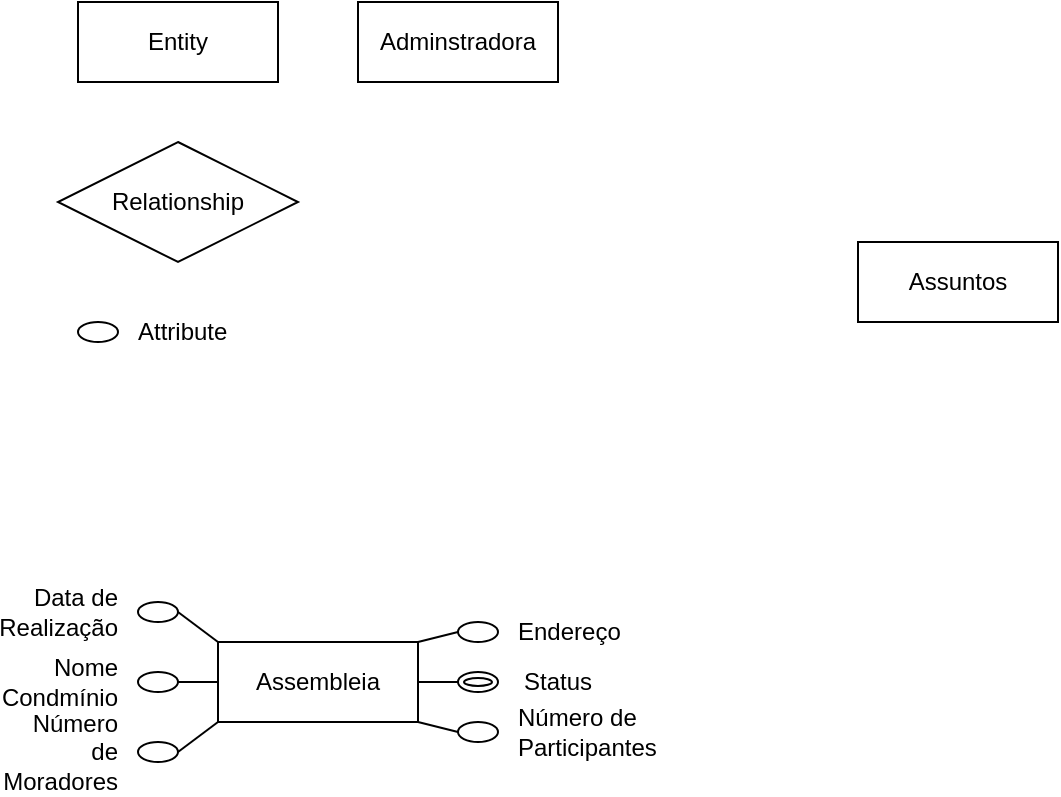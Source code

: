 <mxfile version="24.7.7">
  <diagram name="Página-1" id="jOxD8TQcgaYBTrs1uE0H">
    <mxGraphModel dx="880" dy="468" grid="1" gridSize="10" guides="1" tooltips="1" connect="1" arrows="1" fold="1" page="1" pageScale="1" pageWidth="827" pageHeight="1169" math="0" shadow="0">
      <root>
        <mxCell id="0" />
        <mxCell id="1" parent="0" />
        <mxCell id="E7kKdorlji16JlEhUqOa-1" value="Entity" style="whiteSpace=wrap;html=1;align=center;" vertex="1" parent="1">
          <mxGeometry x="50" y="40" width="100" height="40" as="geometry" />
        </mxCell>
        <mxCell id="E7kKdorlji16JlEhUqOa-2" value="Relationship" style="shape=rhombus;perimeter=rhombusPerimeter;whiteSpace=wrap;html=1;align=center;" vertex="1" parent="1">
          <mxGeometry x="40" y="110" width="120" height="60" as="geometry" />
        </mxCell>
        <mxCell id="E7kKdorlji16JlEhUqOa-4" value="Attribute" style="ellipse;whiteSpace=wrap;html=1;align=left;spacing=30;" vertex="1" parent="1">
          <mxGeometry x="50" y="200" width="20" height="10" as="geometry" />
        </mxCell>
        <mxCell id="E7kKdorlji16JlEhUqOa-5" value="Adminstradora" style="whiteSpace=wrap;html=1;align=center;" vertex="1" parent="1">
          <mxGeometry x="190" y="40" width="100" height="40" as="geometry" />
        </mxCell>
        <mxCell id="E7kKdorlji16JlEhUqOa-6" value="Assembleia" style="whiteSpace=wrap;html=1;align=center;" vertex="1" parent="1">
          <mxGeometry x="120" y="360" width="100" height="40" as="geometry" />
        </mxCell>
        <mxCell id="E7kKdorlji16JlEhUqOa-18" style="edgeStyle=none;shape=connector;rounded=0;orthogonalLoop=1;jettySize=auto;html=1;exitX=0;exitY=0.5;exitDx=0;exitDy=0;entryX=1;entryY=0.5;entryDx=0;entryDy=0;strokeColor=default;align=center;verticalAlign=middle;fontFamily=Helvetica;fontSize=11;fontColor=default;labelBackgroundColor=default;endArrow=none;endFill=0;" edge="1" parent="1" source="E7kKdorlji16JlEhUqOa-7" target="E7kKdorlji16JlEhUqOa-6">
          <mxGeometry relative="1" as="geometry" />
        </mxCell>
        <mxCell id="E7kKdorlji16JlEhUqOa-7" value="Status" style="ellipse;shape=doubleEllipse;margin=3;whiteSpace=wrap;html=1;align=left;spacing=30;" vertex="1" parent="1">
          <mxGeometry x="240" y="375" width="20" height="10" as="geometry" />
        </mxCell>
        <mxCell id="E7kKdorlji16JlEhUqOa-17" style="edgeStyle=none;shape=connector;rounded=0;orthogonalLoop=1;jettySize=auto;html=1;exitX=0;exitY=0.5;exitDx=0;exitDy=0;entryX=1;entryY=0;entryDx=0;entryDy=0;strokeColor=default;align=center;verticalAlign=middle;fontFamily=Helvetica;fontSize=11;fontColor=default;labelBackgroundColor=default;endArrow=none;endFill=0;" edge="1" parent="1" source="E7kKdorlji16JlEhUqOa-8" target="E7kKdorlji16JlEhUqOa-6">
          <mxGeometry relative="1" as="geometry" />
        </mxCell>
        <mxCell id="E7kKdorlji16JlEhUqOa-8" value="Endereço" style="ellipse;whiteSpace=wrap;html=1;align=left;spacing=30;" vertex="1" parent="1">
          <mxGeometry x="240" y="350" width="20" height="10" as="geometry" />
        </mxCell>
        <mxCell id="E7kKdorlji16JlEhUqOa-19" style="edgeStyle=none;shape=connector;rounded=0;orthogonalLoop=1;jettySize=auto;html=1;exitX=0;exitY=0.5;exitDx=0;exitDy=0;entryX=1;entryY=1;entryDx=0;entryDy=0;strokeColor=default;align=center;verticalAlign=middle;fontFamily=Helvetica;fontSize=11;fontColor=default;labelBackgroundColor=default;endArrow=none;endFill=0;" edge="1" parent="1" source="E7kKdorlji16JlEhUqOa-9" target="E7kKdorlji16JlEhUqOa-6">
          <mxGeometry relative="1" as="geometry" />
        </mxCell>
        <mxCell id="E7kKdorlji16JlEhUqOa-9" value="Número de Participantes" style="ellipse;whiteSpace=wrap;html=1;align=left;spacing=30;" vertex="1" parent="1">
          <mxGeometry x="240" y="400" width="20" height="10" as="geometry" />
        </mxCell>
        <mxCell id="E7kKdorlji16JlEhUqOa-14" style="rounded=0;orthogonalLoop=1;jettySize=auto;html=1;exitX=1;exitY=0.5;exitDx=0;exitDy=0;entryX=0;entryY=0;entryDx=0;entryDy=0;endArrow=none;endFill=0;" edge="1" parent="1" source="E7kKdorlji16JlEhUqOa-11" target="E7kKdorlji16JlEhUqOa-6">
          <mxGeometry relative="1" as="geometry" />
        </mxCell>
        <mxCell id="E7kKdorlji16JlEhUqOa-11" value="Data de Realização" style="ellipse;whiteSpace=wrap;html=1;align=right;spacing=30;" vertex="1" parent="1">
          <mxGeometry x="80" y="340" width="20" height="10" as="geometry" />
        </mxCell>
        <mxCell id="E7kKdorlji16JlEhUqOa-15" style="edgeStyle=none;shape=connector;rounded=0;orthogonalLoop=1;jettySize=auto;html=1;exitX=1;exitY=0.5;exitDx=0;exitDy=0;entryX=0;entryY=0.5;entryDx=0;entryDy=0;strokeColor=default;align=center;verticalAlign=middle;fontFamily=Helvetica;fontSize=11;fontColor=default;labelBackgroundColor=default;endArrow=none;endFill=0;" edge="1" parent="1" source="E7kKdorlji16JlEhUqOa-12" target="E7kKdorlji16JlEhUqOa-6">
          <mxGeometry relative="1" as="geometry" />
        </mxCell>
        <mxCell id="E7kKdorlji16JlEhUqOa-12" value="Nome Condmínio" style="ellipse;whiteSpace=wrap;html=1;align=right;spacing=30;" vertex="1" parent="1">
          <mxGeometry x="80" y="375" width="20" height="10" as="geometry" />
        </mxCell>
        <mxCell id="E7kKdorlji16JlEhUqOa-16" style="edgeStyle=none;shape=connector;rounded=0;orthogonalLoop=1;jettySize=auto;html=1;exitX=1;exitY=0.5;exitDx=0;exitDy=0;entryX=0;entryY=1;entryDx=0;entryDy=0;strokeColor=default;align=center;verticalAlign=middle;fontFamily=Helvetica;fontSize=11;fontColor=default;labelBackgroundColor=default;endArrow=none;endFill=0;" edge="1" parent="1" source="E7kKdorlji16JlEhUqOa-13" target="E7kKdorlji16JlEhUqOa-6">
          <mxGeometry relative="1" as="geometry" />
        </mxCell>
        <mxCell id="E7kKdorlji16JlEhUqOa-13" value="Número de Moradores" style="ellipse;whiteSpace=wrap;html=1;align=right;spacing=30;" vertex="1" parent="1">
          <mxGeometry x="80" y="410" width="20" height="10" as="geometry" />
        </mxCell>
        <mxCell id="E7kKdorlji16JlEhUqOa-21" value="Assuntos" style="whiteSpace=wrap;html=1;align=center;" vertex="1" parent="1">
          <mxGeometry x="440" y="160" width="100" height="40" as="geometry" />
        </mxCell>
      </root>
    </mxGraphModel>
  </diagram>
</mxfile>
